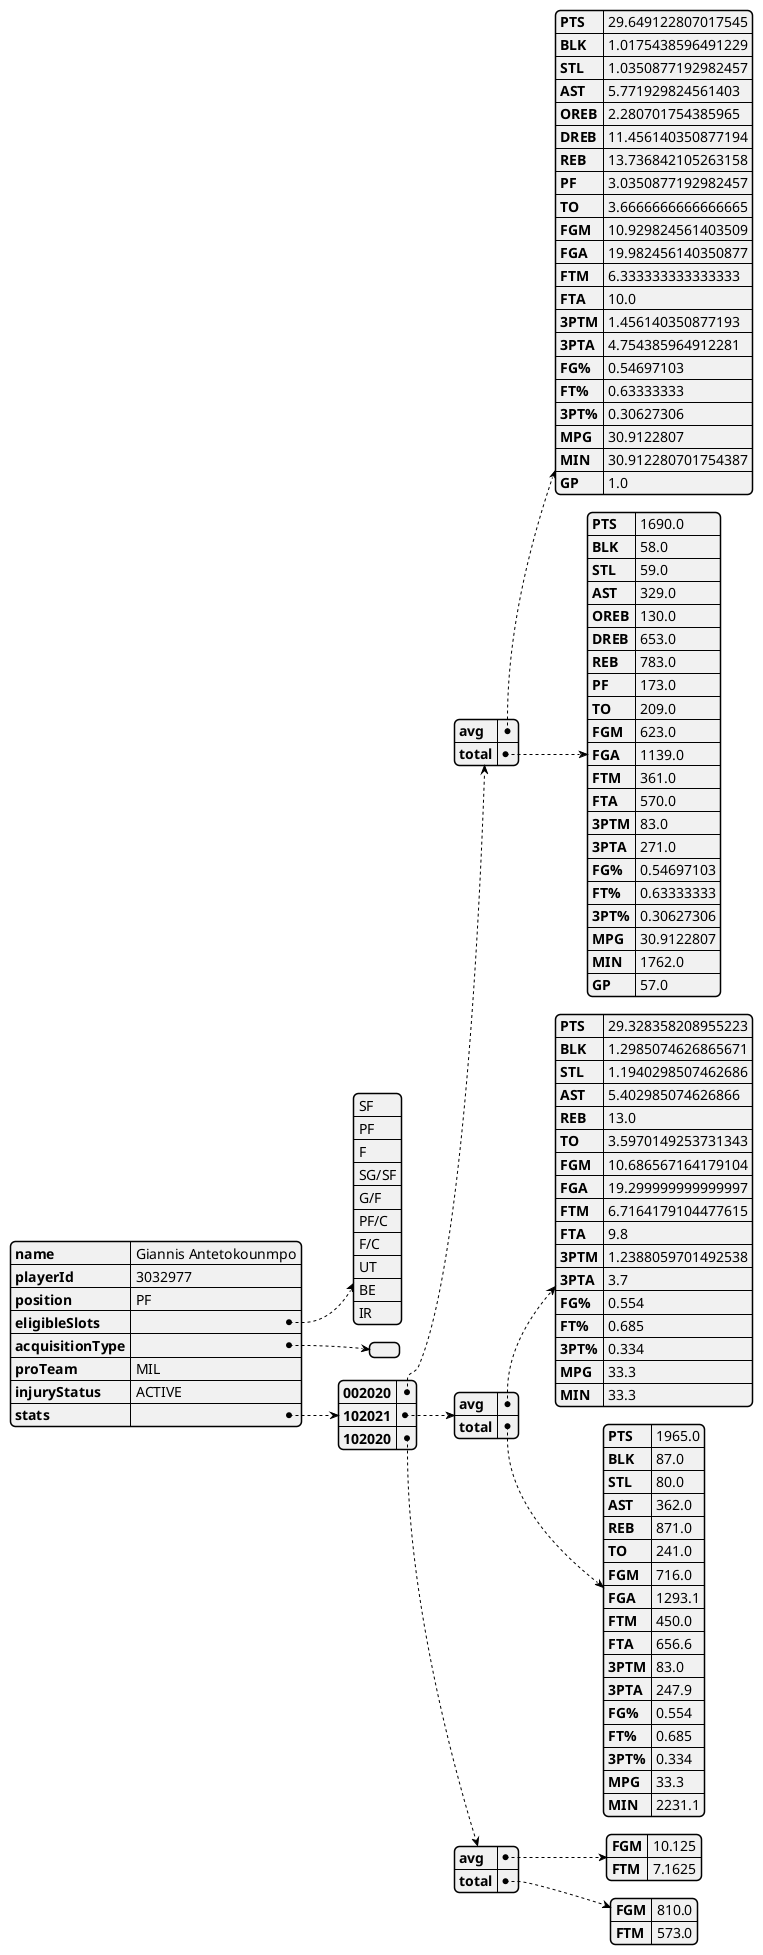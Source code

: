 @startjson
{
    "name": "Giannis Antetokounmpo",
    "playerId": 3032977,
    "position": "PF",
    "eligibleSlots": [
    "SF",
    "PF",
    "F",
    "SG/SF",
    "G/F",
    "PF/C",
    "F/C",
    "UT",
    "BE",
    "IR"
    ],
    "acquisitionType": [],
    "proTeam": "MIL",
    "injuryStatus": "ACTIVE",
    "stats": {
        "002020": {
            "avg": {
                "PTS": 29.649122807017545,
                "BLK": 1.0175438596491229,
                "STL": 1.0350877192982457,
                "AST": 5.771929824561403,
                "OREB": 2.280701754385965,
                "DREB": 11.456140350877194,
                "REB": 13.736842105263158,
                "PF": 3.0350877192982457,
                "TO": 3.6666666666666665,
                "FGM": 10.929824561403509,
                "FGA": 19.982456140350877,
                "FTM": 6.333333333333333,
                "FTA": 10.0,
                "3PTM": 1.456140350877193,
                "3PTA": 4.754385964912281,
                "FG%": 0.54697103,
                "FT%": 0.63333333,
                "3PT%": 0.30627306,
                "MPG": 30.9122807,
                "MIN": 30.912280701754387,
                "GP": 1.0
            }
            ,
            "total": {
                "PTS": 1690.0,
                "BLK": 58.0,
                "STL": 59.0,
                "AST": 329.0,
                "OREB": 130.0,
                "DREB": 653.0,
                "REB": 783.0,
                "PF": 173.0,
                "TO": 209.0,
                "FGM": 623.0,
                "FGA": 1139.0,
                "FTM": 361.0,
                "FTA": 570.0,
                "3PTM": 83.0,
                "3PTA": 271.0,
                "FG%": 0.54697103,
                "FT%": 0.63333333,
                "3PT%": 0.30627306,
                "MPG": 30.9122807,
                "MIN": 1762.0,
                "GP": 57.0
            }
        }
        ,
        "102021": {
            "avg": {
                "PTS": 29.328358208955223,
                "BLK": 1.2985074626865671,
                "STL": 1.1940298507462686,
                "AST": 5.402985074626866,
                "REB": 13.0,
                "TO": 3.5970149253731343,
                "FGM": 10.686567164179104,
                "FGA": 19.299999999999997,
                "FTM": 6.7164179104477615,
                "FTA": 9.8,
                "3PTM": 1.2388059701492538,
                "3PTA": 3.7,
                "FG%": 0.554,
                "FT%": 0.685,
                "3PT%": 0.334,
                "MPG": 33.3,
                "MIN": 33.3
            }
            ,
            "total": {
                "PTS": 1965.0,
                "BLK": 87.0,
                "STL": 80.0,
                "AST": 362.0,
                "REB": 871.0,
                "TO": 241.0,
                "FGM": 716.0,
                "FGA": 1293.1,
                "FTM": 450.0,
                "FTA": 656.6,
                "3PTM": 83.0,
                "3PTA": 247.9,
                "FG%": 0.554,
                "FT%": 0.685,
                "3PT%": 0.334,
                "MPG": 33.3,
                "MIN": 2231.1
            }
        }
        ,
        "102020": {
            "avg": { "FGM": 10.125, "FTM": 7.1625 },
            "total": {
                "FGM": 810.0, "FTM": 573.0 }
            }
        }
    }

    @endjson
